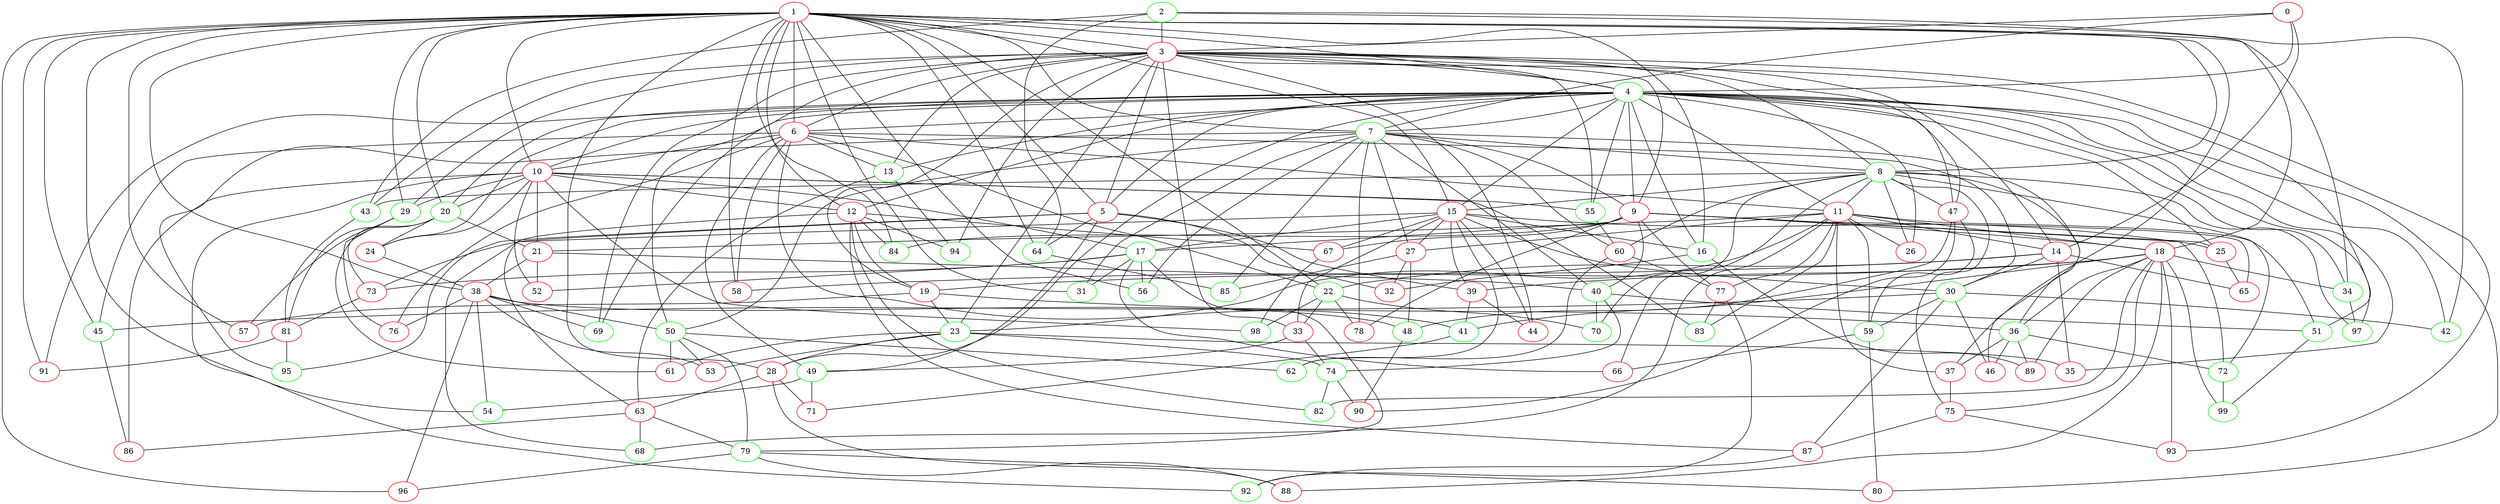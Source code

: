 strict graph R {
	graph [name=R];
	0	 [color=red];
	3	 [color=red];
	0 -- 3;
	4	 [color=green];
	0 -- 4;
	7	 [color=green];
	0 -- 7;
	14	 [color=red];
	0 -- 14;
	1	 [color=red];
	1 -- 3;
	1 -- 4;
	5	 [color=red];
	1 -- 5;
	6	 [color=red];
	1 -- 6;
	1 -- 7;
	8	 [color=green];
	1 -- 8;
	10	 [color=red];
	1 -- 10;
	12	 [color=red];
	1 -- 12;
	15	 [color=red];
	1 -- 15;
	16	 [color=green];
	1 -- 16;
	20	 [color=green];
	1 -- 20;
	22	 [color=green];
	1 -- 22;
	28	 [color=red];
	1 -- 28;
	29	 [color=green];
	1 -- 29;
	31	 [color=green];
	1 -- 31;
	34	 [color=green];
	1 -- 34;
	37	 [color=red];
	1 -- 37;
	38	 [color=red];
	1 -- 38;
	45	 [color=green];
	1 -- 45;
	54	 [color=green];
	1 -- 54;
	56	 [color=green];
	1 -- 56;
	57	 [color=red];
	1 -- 57;
	58	 [color=red];
	1 -- 58;
	64	 [color=green];
	1 -- 64;
	84	 [color=green];
	1 -- 84;
	91	 [color=red];
	1 -- 91;
	96	 [color=red];
	1 -- 96;
	2	 [color=green];
	2 -- 3;
	18	 [color=red];
	2 -- 18;
	42	 [color=green];
	2 -- 42;
	43	 [color=green];
	2 -- 43;
	2 -- 64;
	3 -- 4;
	3 -- 5;
	3 -- 6;
	3 -- 8;
	9	 [color=red];
	3 -- 9;
	13	 [color=green];
	3 -- 13;
	3 -- 14;
	19	 [color=red];
	3 -- 19;
	23	 [color=green];
	3 -- 23;
	3 -- 29;
	33	 [color=red];
	3 -- 33;
	3 -- 43;
	44	 [color=red];
	3 -- 44;
	47	 [color=red];
	3 -- 47;
	50	 [color=green];
	3 -- 50;
	51	 [color=green];
	3 -- 51;
	55	 [color=green];
	3 -- 55;
	69	 [color=green];
	3 -- 69;
	93	 [color=red];
	3 -- 93;
	94	 [color=green];
	3 -- 94;
	4 -- 5;
	4 -- 6;
	4 -- 7;
	4 -- 9;
	4 -- 10;
	11	 [color=red];
	4 -- 11;
	4 -- 12;
	4 -- 13;
	4 -- 15;
	4 -- 16;
	4 -- 20;
	24	 [color=red];
	4 -- 24;
	25	 [color=red];
	4 -- 25;
	26	 [color=red];
	4 -- 26;
	4 -- 28;
	4 -- 34;
	35	 [color=red];
	4 -- 35;
	4 -- 42;
	4 -- 47;
	4 -- 55;
	4 -- 69;
	80	 [color=red];
	4 -- 80;
	4 -- 91;
	97	 [color=green];
	4 -- 97;
	32	 [color=red];
	5 -- 32;
	39	 [color=red];
	5 -- 39;
	49	 [color=green];
	5 -- 49;
	5 -- 64;
	68	 [color=green];
	5 -- 68;
	95	 [color=green];
	5 -- 95;
	6 -- 10;
	6 -- 11;
	6 -- 13;
	6 -- 22;
	30	 [color=green];
	6 -- 30;
	41	 [color=green];
	6 -- 41;
	6 -- 45;
	6 -- 49;
	6 -- 58;
	76	 [color=red];
	6 -- 76;
	7 -- 8;
	7 -- 9;
	27	 [color=red];
	7 -- 27;
	7 -- 31;
	40	 [color=green];
	7 -- 40;
	46	 [color=red];
	7 -- 46;
	7 -- 50;
	7 -- 56;
	60	 [color=red];
	7 -- 60;
	78	 [color=red];
	7 -- 78;
	85	 [color=green];
	7 -- 85;
	7 -- 95;
	8 -- 11;
	8 -- 15;
	8 -- 26;
	36	 [color=green];
	8 -- 36;
	8 -- 43;
	8 -- 47;
	8 -- 60;
	66	 [color=red];
	8 -- 66;
	70	 [color=green];
	8 -- 70;
	72	 [color=green];
	8 -- 72;
	75	 [color=red];
	8 -- 75;
	8 -- 97;
	17	 [color=green];
	9 -- 17;
	9 -- 18;
	9 -- 25;
	9 -- 40;
	65	 [color=red];
	9 -- 65;
	67	 [color=red];
	9 -- 67;
	9 -- 72;
	77	 [color=red];
	9 -- 77;
	9 -- 78;
	9 -- 84;
	10 -- 12;
	10 -- 17;
	10 -- 20;
	21	 [color=red];
	10 -- 21;
	10 -- 24;
	10 -- 29;
	52	 [color=red];
	10 -- 52;
	10 -- 55;
	83	 [color=green];
	10 -- 83;
	86	 [color=red];
	10 -- 86;
	92	 [color=green];
	10 -- 92;
	98	 [color=green];
	10 -- 98;
	11 -- 14;
	11 -- 18;
	11 -- 21;
	11 -- 23;
	11 -- 26;
	11 -- 27;
	11 -- 37;
	11 -- 51;
	59	 [color=green];
	11 -- 59;
	11 -- 68;
	11 -- 77;
	11 -- 83;
	12 -- 19;
	63	 [color=red];
	12 -- 63;
	12 -- 67;
	82	 [color=green];
	12 -- 82;
	12 -- 84;
	87	 [color=red];
	12 -- 87;
	12 -- 94;
	13 -- 63;
	13 -- 94;
	14 -- 22;
	14 -- 30;
	14 -- 35;
	14 -- 58;
	14 -- 65;
	15 -- 16;
	15 -- 17;
	15 -- 25;
	15 -- 27;
	15 -- 30;
	15 -- 33;
	15 -- 39;
	15 -- 44;
	62	 [color=green];
	15 -- 62;
	15 -- 67;
	73	 [color=red];
	15 -- 73;
	16 -- 32;
	89	 [color=red];
	16 -- 89;
	17 -- 31;
	17 -- 52;
	17 -- 56;
	17 -- 66;
	17 -- 73;
	79	 [color=green];
	17 -- 79;
	18 -- 19;
	18 -- 34;
	18 -- 36;
	18 -- 39;
	18 -- 41;
	18 -- 75;
	18 -- 82;
	88	 [color=red];
	18 -- 88;
	18 -- 89;
	18 -- 93;
	99	 [color=green];
	18 -- 99;
	19 -- 23;
	19 -- 36;
	19 -- 57;
	20 -- 21;
	20 -- 24;
	61	 [color=red];
	20 -- 61;
	81	 [color=red];
	20 -- 81;
	21 -- 38;
	21 -- 40;
	21 -- 52;
	22 -- 33;
	22 -- 70;
	22 -- 78;
	22 -- 98;
	23 -- 28;
	23 -- 35;
	53	 [color=red];
	23 -- 53;
	23 -- 61;
	74	 [color=green];
	23 -- 74;
	24 -- 38;
	25 -- 65;
	27 -- 32;
	48	 [color=green];
	27 -- 48;
	27 -- 85;
	28 -- 63;
	71	 [color=red];
	28 -- 71;
	28 -- 88;
	29 -- 57;
	29 -- 73;
	29 -- 76;
	30 -- 42;
	30 -- 45;
	30 -- 46;
	30 -- 59;
	30 -- 87;
	33 -- 49;
	33 -- 74;
	34 -- 97;
	36 -- 37;
	36 -- 46;
	36 -- 72;
	36 -- 89;
	37 -- 75;
	38 -- 48;
	38 -- 50;
	38 -- 53;
	38 -- 54;
	38 -- 69;
	38 -- 76;
	38 -- 96;
	39 -- 41;
	39 -- 44;
	40 -- 51;
	40 -- 70;
	40 -- 74;
	41 -- 71;
	43 -- 81;
	45 -- 86;
	47 -- 48;
	47 -- 59;
	90	 [color=red];
	47 -- 90;
	48 -- 90;
	49 -- 54;
	49 -- 71;
	50 -- 53;
	50 -- 61;
	50 -- 62;
	50 -- 79;
	51 -- 99;
	55 -- 60;
	59 -- 66;
	59 -- 80;
	60 -- 62;
	60 -- 77;
	63 -- 68;
	63 -- 79;
	63 -- 86;
	64 -- 85;
	67 -- 98;
	72 -- 99;
	73 -- 81;
	74 -- 82;
	74 -- 90;
	75 -- 87;
	75 -- 93;
	77 -- 83;
	77 -- 92;
	79 -- 80;
	79 -- 88;
	79 -- 96;
	81 -- 91;
	81 -- 95;
	87 -- 92;
}
